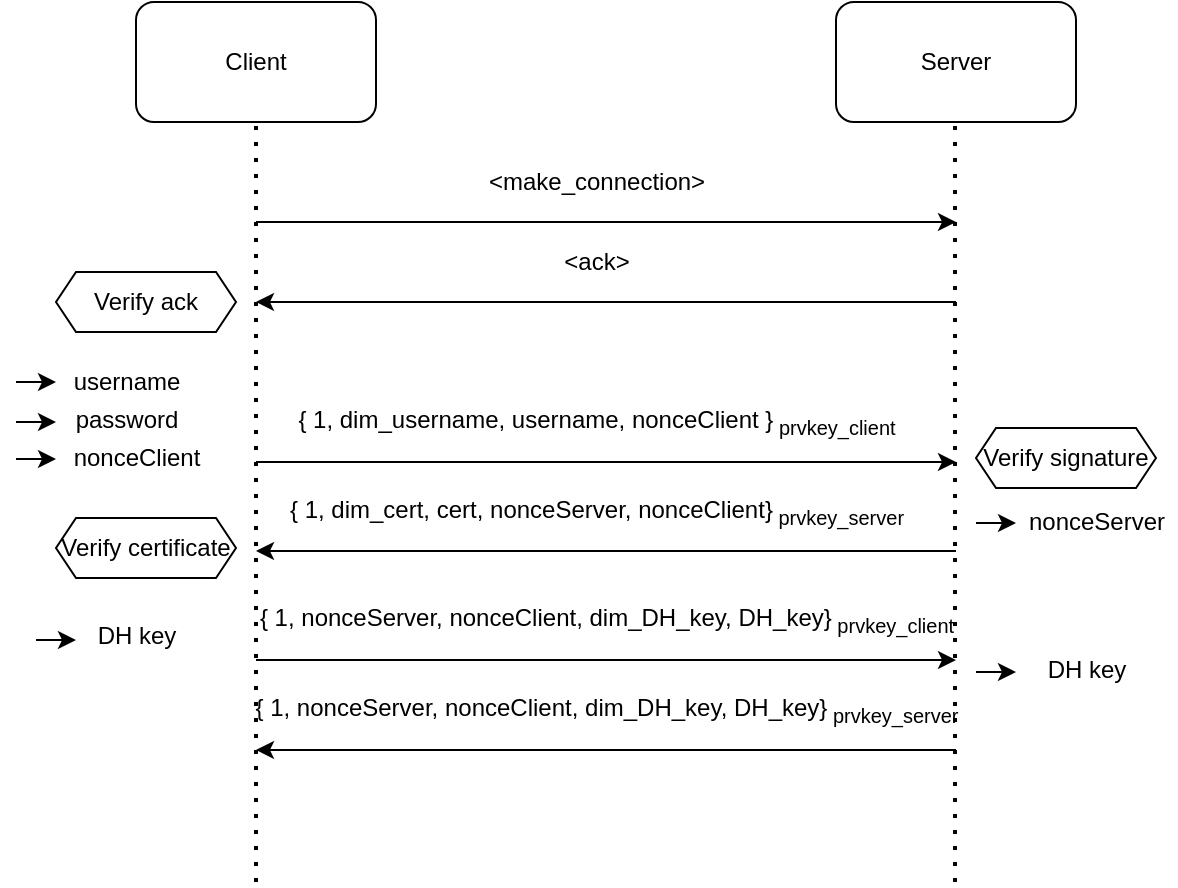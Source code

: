 <mxfile version="15.2.7" type="device"><diagram id="lzMWXMiOSREnGDllKu2t" name="Page-1"><mxGraphModel dx="1038" dy="699" grid="1" gridSize="10" guides="1" tooltips="1" connect="1" arrows="1" fold="1" page="1" pageScale="1" pageWidth="827" pageHeight="1169" math="0" shadow="0"><root><mxCell id="0"/><mxCell id="1" parent="0"/><mxCell id="D4Z37ITkuk4YUjb5zSKg-1" value="Client" style="rounded=1;whiteSpace=wrap;html=1;" vertex="1" parent="1"><mxGeometry x="160" y="130" width="120" height="60" as="geometry"/></mxCell><mxCell id="D4Z37ITkuk4YUjb5zSKg-2" value="Server" style="rounded=1;whiteSpace=wrap;html=1;" vertex="1" parent="1"><mxGeometry x="510" y="130" width="120" height="60" as="geometry"/></mxCell><mxCell id="D4Z37ITkuk4YUjb5zSKg-3" value="" style="endArrow=none;dashed=1;html=1;dashPattern=1 3;strokeWidth=2;entryX=0.5;entryY=1;entryDx=0;entryDy=0;" edge="1" parent="1" target="D4Z37ITkuk4YUjb5zSKg-1"><mxGeometry width="50" height="50" relative="1" as="geometry"><mxPoint x="220" y="570" as="sourcePoint"/><mxPoint x="280" y="350" as="targetPoint"/></mxGeometry></mxCell><mxCell id="D4Z37ITkuk4YUjb5zSKg-4" value="" style="endArrow=none;dashed=1;html=1;dashPattern=1 3;strokeWidth=2;entryX=0.5;entryY=1;entryDx=0;entryDy=0;" edge="1" parent="1"><mxGeometry width="50" height="50" relative="1" as="geometry"><mxPoint x="569.5" y="570" as="sourcePoint"/><mxPoint x="569.5" y="190" as="targetPoint"/></mxGeometry></mxCell><mxCell id="D4Z37ITkuk4YUjb5zSKg-5" value="" style="endArrow=classic;html=1;" edge="1" parent="1"><mxGeometry width="50" height="50" relative="1" as="geometry"><mxPoint x="220" y="240" as="sourcePoint"/><mxPoint x="570" y="240" as="targetPoint"/></mxGeometry></mxCell><mxCell id="D4Z37ITkuk4YUjb5zSKg-6" value="&amp;lt;make_connection&amp;gt;" style="text;html=1;align=center;verticalAlign=middle;resizable=0;points=[];autosize=1;strokeColor=none;fillColor=none;" vertex="1" parent="1"><mxGeometry x="330" y="210" width="120" height="20" as="geometry"/></mxCell><mxCell id="D4Z37ITkuk4YUjb5zSKg-7" value="" style="endArrow=classic;html=1;" edge="1" parent="1"><mxGeometry width="50" height="50" relative="1" as="geometry"><mxPoint x="570" y="280" as="sourcePoint"/><mxPoint x="220" y="280" as="targetPoint"/></mxGeometry></mxCell><mxCell id="D4Z37ITkuk4YUjb5zSKg-8" value="&amp;lt;ack&amp;gt;" style="text;html=1;align=center;verticalAlign=middle;resizable=0;points=[];autosize=1;strokeColor=none;fillColor=none;" vertex="1" parent="1"><mxGeometry x="365" y="250" width="50" height="20" as="geometry"/></mxCell><mxCell id="D4Z37ITkuk4YUjb5zSKg-9" value="Verify ack" style="shape=hexagon;perimeter=hexagonPerimeter2;whiteSpace=wrap;html=1;fixedSize=1;size=10;" vertex="1" parent="1"><mxGeometry x="120" y="265" width="90" height="30" as="geometry"/></mxCell><mxCell id="D4Z37ITkuk4YUjb5zSKg-11" value="" style="endArrow=classic;html=1;" edge="1" parent="1"><mxGeometry width="50" height="50" relative="1" as="geometry"><mxPoint x="100" y="320" as="sourcePoint"/><mxPoint x="120" y="320" as="targetPoint"/></mxGeometry></mxCell><mxCell id="D4Z37ITkuk4YUjb5zSKg-12" value="" style="endArrow=classic;html=1;" edge="1" parent="1"><mxGeometry width="50" height="50" relative="1" as="geometry"><mxPoint x="100" y="340" as="sourcePoint"/><mxPoint x="120" y="340" as="targetPoint"/></mxGeometry></mxCell><mxCell id="D4Z37ITkuk4YUjb5zSKg-13" value="username" style="text;html=1;align=center;verticalAlign=middle;resizable=0;points=[];autosize=1;strokeColor=none;fillColor=none;" vertex="1" parent="1"><mxGeometry x="120" y="310" width="70" height="20" as="geometry"/></mxCell><mxCell id="D4Z37ITkuk4YUjb5zSKg-14" value="password" style="text;html=1;align=center;verticalAlign=middle;resizable=0;points=[];autosize=1;strokeColor=none;fillColor=none;" vertex="1" parent="1"><mxGeometry x="120" y="329" width="70" height="20" as="geometry"/></mxCell><mxCell id="D4Z37ITkuk4YUjb5zSKg-15" value="" style="endArrow=classic;html=1;" edge="1" parent="1"><mxGeometry width="50" height="50" relative="1" as="geometry"><mxPoint x="220" y="360" as="sourcePoint"/><mxPoint x="570" y="360" as="targetPoint"/></mxGeometry></mxCell><mxCell id="D4Z37ITkuk4YUjb5zSKg-16" value="{ 1, dim_username, username, nonceClient }&lt;sub&gt; prvkey_client&lt;/sub&gt;&lt;br&gt;&lt;sub&gt;&lt;/sub&gt;" style="text;html=1;align=center;verticalAlign=middle;resizable=0;points=[];autosize=1;strokeColor=none;fillColor=none;" vertex="1" parent="1"><mxGeometry x="235" y="330" width="310" height="20" as="geometry"/></mxCell><mxCell id="D4Z37ITkuk4YUjb5zSKg-17" value="nonceClient" style="text;html=1;align=center;verticalAlign=middle;resizable=0;points=[];autosize=1;strokeColor=none;fillColor=none;" vertex="1" parent="1"><mxGeometry x="120" y="348" width="80" height="20" as="geometry"/></mxCell><mxCell id="D4Z37ITkuk4YUjb5zSKg-18" value="" style="endArrow=classic;html=1;" edge="1" parent="1"><mxGeometry width="50" height="50" relative="1" as="geometry"><mxPoint x="100" y="358.5" as="sourcePoint"/><mxPoint x="120" y="358.5" as="targetPoint"/></mxGeometry></mxCell><mxCell id="D4Z37ITkuk4YUjb5zSKg-19" value="Verify signature" style="shape=hexagon;perimeter=hexagonPerimeter2;whiteSpace=wrap;html=1;fixedSize=1;size=10;" vertex="1" parent="1"><mxGeometry x="580" y="343" width="90" height="30" as="geometry"/></mxCell><mxCell id="D4Z37ITkuk4YUjb5zSKg-21" value="nonceServer" style="text;html=1;align=center;verticalAlign=middle;resizable=0;points=[];autosize=1;strokeColor=none;fillColor=none;" vertex="1" parent="1"><mxGeometry x="600" y="380" width="80" height="20" as="geometry"/></mxCell><mxCell id="D4Z37ITkuk4YUjb5zSKg-22" value="" style="endArrow=classic;html=1;" edge="1" parent="1"><mxGeometry width="50" height="50" relative="1" as="geometry"><mxPoint x="580" y="390.5" as="sourcePoint"/><mxPoint x="600" y="390.5" as="targetPoint"/></mxGeometry></mxCell><mxCell id="D4Z37ITkuk4YUjb5zSKg-23" value="" style="endArrow=none;html=1;endFill=0;startArrow=classic;startFill=1;" edge="1" parent="1"><mxGeometry width="50" height="50" relative="1" as="geometry"><mxPoint x="220" y="404.5" as="sourcePoint"/><mxPoint x="570" y="404.5" as="targetPoint"/></mxGeometry></mxCell><mxCell id="D4Z37ITkuk4YUjb5zSKg-24" value="{ 1, dim_cert, cert, nonceServer, nonceClient}&lt;sub&gt; prvkey_server&lt;/sub&gt;&lt;br&gt;&lt;sub&gt;&lt;/sub&gt;" style="text;html=1;align=center;verticalAlign=middle;resizable=0;points=[];autosize=1;strokeColor=none;fillColor=none;" vertex="1" parent="1"><mxGeometry x="230" y="374.5" width="320" height="20" as="geometry"/></mxCell><mxCell id="D4Z37ITkuk4YUjb5zSKg-25" value="Verify certificate" style="shape=hexagon;perimeter=hexagonPerimeter2;whiteSpace=wrap;html=1;fixedSize=1;size=10;" vertex="1" parent="1"><mxGeometry x="120" y="388" width="90" height="30" as="geometry"/></mxCell><mxCell id="D4Z37ITkuk4YUjb5zSKg-26" value="" style="endArrow=classic;html=1;" edge="1" parent="1"><mxGeometry width="50" height="50" relative="1" as="geometry"><mxPoint x="110" y="449" as="sourcePoint"/><mxPoint x="130" y="449" as="targetPoint"/></mxGeometry></mxCell><mxCell id="D4Z37ITkuk4YUjb5zSKg-27" value="DH key" style="text;html=1;align=center;verticalAlign=middle;resizable=0;points=[];autosize=1;strokeColor=none;fillColor=none;" vertex="1" parent="1"><mxGeometry x="135" y="437" width="50" height="20" as="geometry"/></mxCell><mxCell id="D4Z37ITkuk4YUjb5zSKg-28" value="" style="endArrow=classic;html=1;" edge="1" parent="1"><mxGeometry width="50" height="50" relative="1" as="geometry"><mxPoint x="220" y="459" as="sourcePoint"/><mxPoint x="570" y="459" as="targetPoint"/></mxGeometry></mxCell><mxCell id="D4Z37ITkuk4YUjb5zSKg-29" value="{ 1, nonceServer, nonceClient, dim_DH_key, DH_key}&lt;sub&gt; prvkey_client&lt;/sub&gt;&lt;br&gt;&lt;sub&gt;&lt;/sub&gt;" style="text;html=1;align=center;verticalAlign=middle;resizable=0;points=[];autosize=1;strokeColor=none;fillColor=none;" vertex="1" parent="1"><mxGeometry x="215" y="429" width="360" height="20" as="geometry"/></mxCell><mxCell id="D4Z37ITkuk4YUjb5zSKg-32" value="" style="endArrow=classic;html=1;" edge="1" parent="1"><mxGeometry width="50" height="50" relative="1" as="geometry"><mxPoint x="580" y="465" as="sourcePoint"/><mxPoint x="600" y="465" as="targetPoint"/></mxGeometry></mxCell><mxCell id="D4Z37ITkuk4YUjb5zSKg-33" value="DH key" style="text;html=1;align=center;verticalAlign=middle;resizable=0;points=[];autosize=1;strokeColor=none;fillColor=none;" vertex="1" parent="1"><mxGeometry x="610" y="454" width="50" height="20" as="geometry"/></mxCell><mxCell id="D4Z37ITkuk4YUjb5zSKg-34" value="" style="endArrow=none;html=1;endFill=0;startArrow=classic;startFill=1;" edge="1" parent="1"><mxGeometry width="50" height="50" relative="1" as="geometry"><mxPoint x="220" y="504" as="sourcePoint"/><mxPoint x="570" y="504" as="targetPoint"/></mxGeometry></mxCell><mxCell id="D4Z37ITkuk4YUjb5zSKg-36" value="{ 1, nonceServer, nonceClient, dim_DH_key, DH_key}&lt;sub&gt; prvkey_server&lt;/sub&gt;&lt;br&gt;&lt;sub&gt;&lt;/sub&gt;" style="text;html=1;align=center;verticalAlign=middle;resizable=0;points=[];autosize=1;strokeColor=none;fillColor=none;" vertex="1" parent="1"><mxGeometry x="215" y="474" width="360" height="20" as="geometry"/></mxCell></root></mxGraphModel></diagram></mxfile>